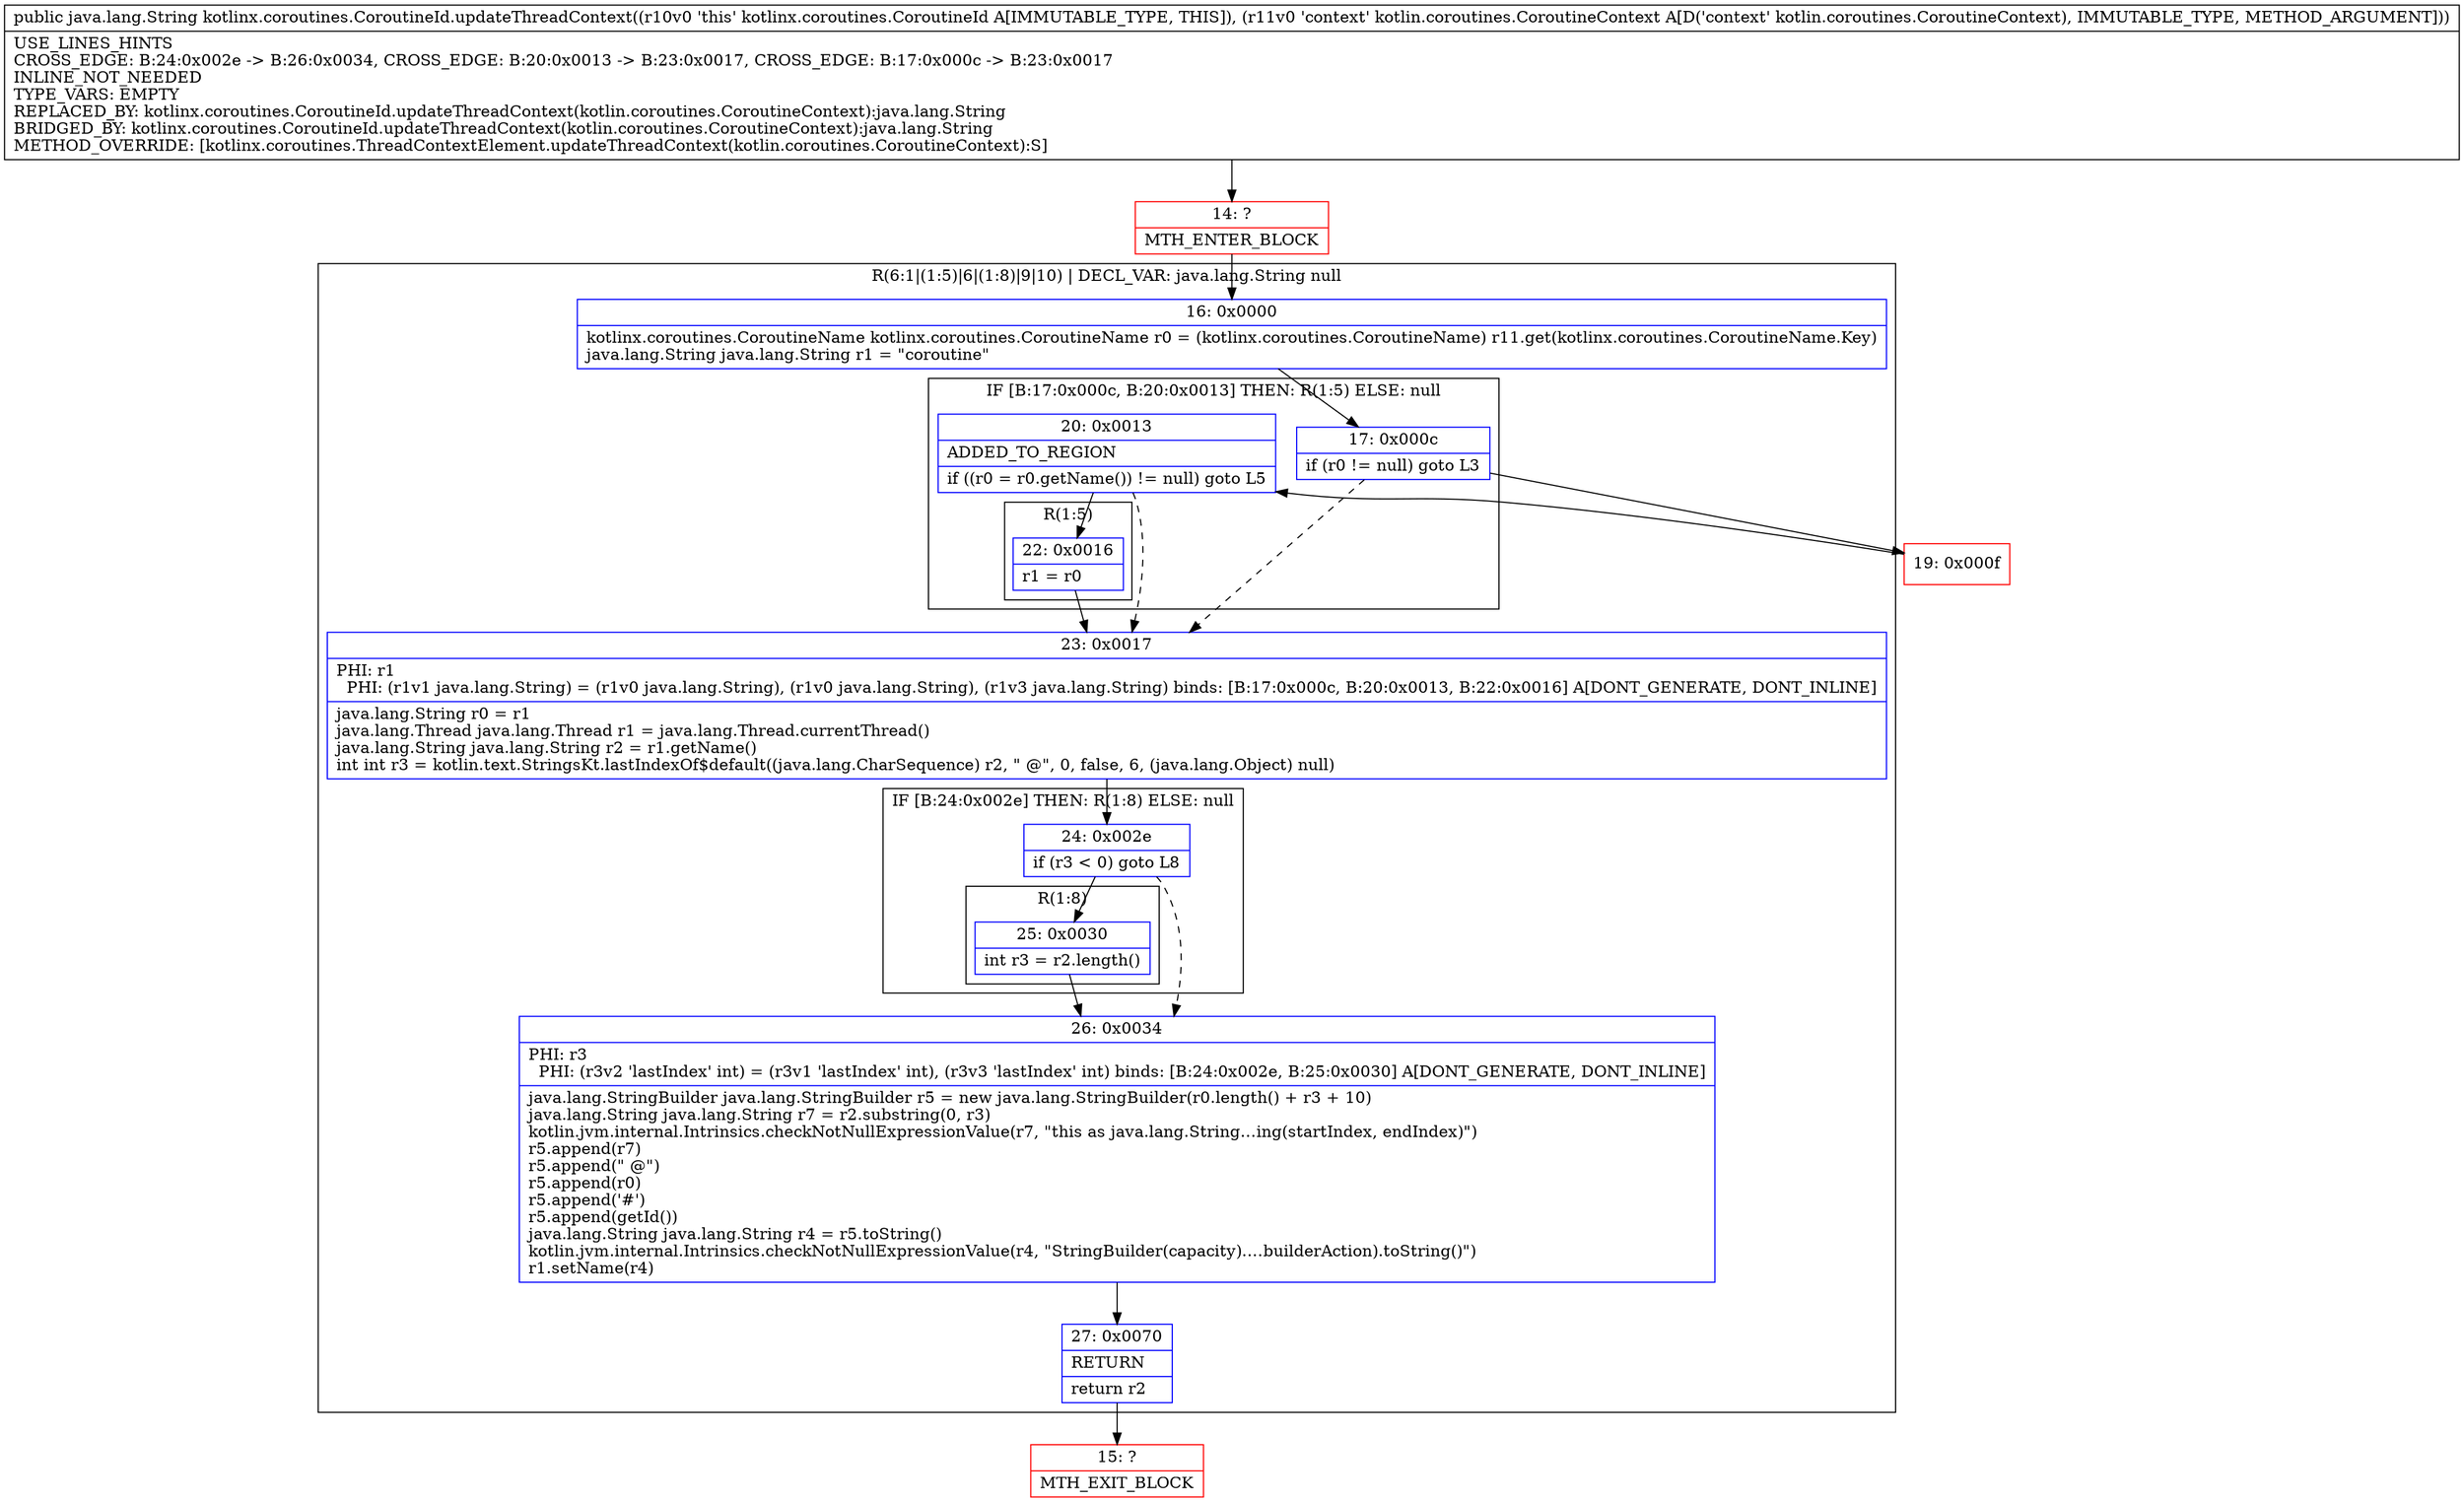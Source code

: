 digraph "CFG forkotlinx.coroutines.CoroutineId.updateThreadContext(Lkotlin\/coroutines\/CoroutineContext;)Ljava\/lang\/String;" {
subgraph cluster_Region_578074222 {
label = "R(6:1|(1:5)|6|(1:8)|9|10) | DECL_VAR: java.lang.String null\l";
node [shape=record,color=blue];
Node_16 [shape=record,label="{16\:\ 0x0000|kotlinx.coroutines.CoroutineName kotlinx.coroutines.CoroutineName r0 = (kotlinx.coroutines.CoroutineName) r11.get(kotlinx.coroutines.CoroutineName.Key)\ljava.lang.String java.lang.String r1 = \"coroutine\"\l}"];
subgraph cluster_IfRegion_834290711 {
label = "IF [B:17:0x000c, B:20:0x0013] THEN: R(1:5) ELSE: null";
node [shape=record,color=blue];
Node_17 [shape=record,label="{17\:\ 0x000c|if (r0 != null) goto L3\l}"];
Node_20 [shape=record,label="{20\:\ 0x0013|ADDED_TO_REGION\l|if ((r0 = r0.getName()) != null) goto L5\l}"];
subgraph cluster_Region_1705058643 {
label = "R(1:5)";
node [shape=record,color=blue];
Node_22 [shape=record,label="{22\:\ 0x0016|r1 = r0\l}"];
}
}
Node_23 [shape=record,label="{23\:\ 0x0017|PHI: r1 \l  PHI: (r1v1 java.lang.String) = (r1v0 java.lang.String), (r1v0 java.lang.String), (r1v3 java.lang.String) binds: [B:17:0x000c, B:20:0x0013, B:22:0x0016] A[DONT_GENERATE, DONT_INLINE]\l|java.lang.String r0 = r1\ljava.lang.Thread java.lang.Thread r1 = java.lang.Thread.currentThread()\ljava.lang.String java.lang.String r2 = r1.getName()\lint int r3 = kotlin.text.StringsKt.lastIndexOf$default((java.lang.CharSequence) r2, \" @\", 0, false, 6, (java.lang.Object) null)\l}"];
subgraph cluster_IfRegion_1668868504 {
label = "IF [B:24:0x002e] THEN: R(1:8) ELSE: null";
node [shape=record,color=blue];
Node_24 [shape=record,label="{24\:\ 0x002e|if (r3 \< 0) goto L8\l}"];
subgraph cluster_Region_1681454263 {
label = "R(1:8)";
node [shape=record,color=blue];
Node_25 [shape=record,label="{25\:\ 0x0030|int r3 = r2.length()\l}"];
}
}
Node_26 [shape=record,label="{26\:\ 0x0034|PHI: r3 \l  PHI: (r3v2 'lastIndex' int) = (r3v1 'lastIndex' int), (r3v3 'lastIndex' int) binds: [B:24:0x002e, B:25:0x0030] A[DONT_GENERATE, DONT_INLINE]\l|java.lang.StringBuilder java.lang.StringBuilder r5 = new java.lang.StringBuilder(r0.length() + r3 + 10)\ljava.lang.String java.lang.String r7 = r2.substring(0, r3)\lkotlin.jvm.internal.Intrinsics.checkNotNullExpressionValue(r7, \"this as java.lang.String…ing(startIndex, endIndex)\")\lr5.append(r7)\lr5.append(\" @\")\lr5.append(r0)\lr5.append('#')\lr5.append(getId())\ljava.lang.String java.lang.String r4 = r5.toString()\lkotlin.jvm.internal.Intrinsics.checkNotNullExpressionValue(r4, \"StringBuilder(capacity).…builderAction).toString()\")\lr1.setName(r4)\l}"];
Node_27 [shape=record,label="{27\:\ 0x0070|RETURN\l|return r2\l}"];
}
Node_14 [shape=record,color=red,label="{14\:\ ?|MTH_ENTER_BLOCK\l}"];
Node_19 [shape=record,color=red,label="{19\:\ 0x000f}"];
Node_15 [shape=record,color=red,label="{15\:\ ?|MTH_EXIT_BLOCK\l}"];
MethodNode[shape=record,label="{public java.lang.String kotlinx.coroutines.CoroutineId.updateThreadContext((r10v0 'this' kotlinx.coroutines.CoroutineId A[IMMUTABLE_TYPE, THIS]), (r11v0 'context' kotlin.coroutines.CoroutineContext A[D('context' kotlin.coroutines.CoroutineContext), IMMUTABLE_TYPE, METHOD_ARGUMENT]))  | USE_LINES_HINTS\lCROSS_EDGE: B:24:0x002e \-\> B:26:0x0034, CROSS_EDGE: B:20:0x0013 \-\> B:23:0x0017, CROSS_EDGE: B:17:0x000c \-\> B:23:0x0017\lINLINE_NOT_NEEDED\lTYPE_VARS: EMPTY\lREPLACED_BY: kotlinx.coroutines.CoroutineId.updateThreadContext(kotlin.coroutines.CoroutineContext):java.lang.String\lBRIDGED_BY: kotlinx.coroutines.CoroutineId.updateThreadContext(kotlin.coroutines.CoroutineContext):java.lang.String\lMETHOD_OVERRIDE: [kotlinx.coroutines.ThreadContextElement.updateThreadContext(kotlin.coroutines.CoroutineContext):S]\l}"];
MethodNode -> Node_14;Node_16 -> Node_17;
Node_17 -> Node_19;
Node_17 -> Node_23[style=dashed];
Node_20 -> Node_22;
Node_20 -> Node_23[style=dashed];
Node_22 -> Node_23;
Node_23 -> Node_24;
Node_24 -> Node_25;
Node_24 -> Node_26[style=dashed];
Node_25 -> Node_26;
Node_26 -> Node_27;
Node_27 -> Node_15;
Node_14 -> Node_16;
Node_19 -> Node_20;
}

